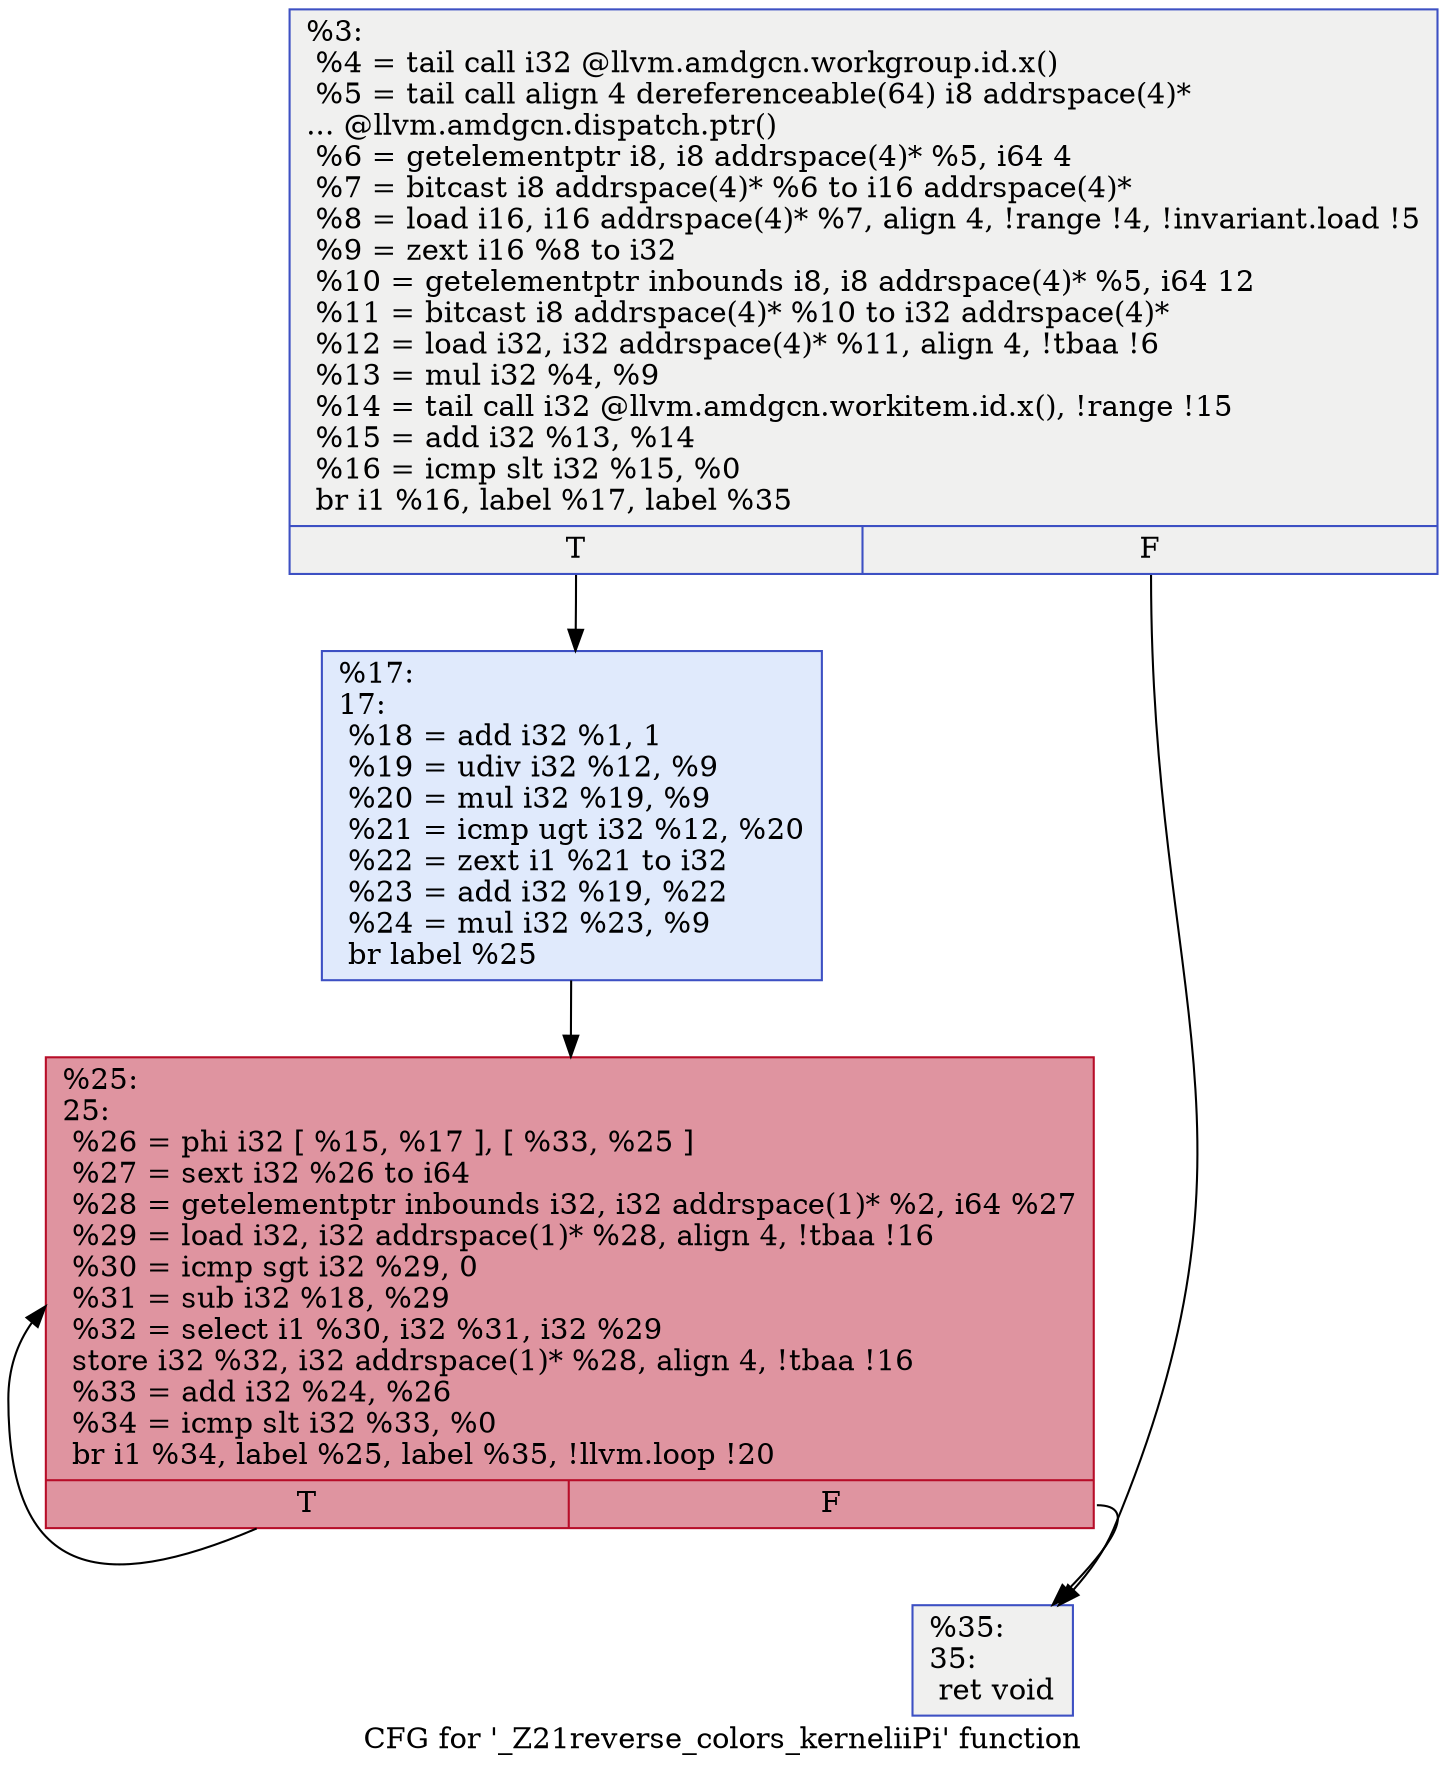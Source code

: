 digraph "CFG for '_Z21reverse_colors_kerneliiPi' function" {
	label="CFG for '_Z21reverse_colors_kerneliiPi' function";

	Node0x59163f0 [shape=record,color="#3d50c3ff", style=filled, fillcolor="#dedcdb70",label="{%3:\l  %4 = tail call i32 @llvm.amdgcn.workgroup.id.x()\l  %5 = tail call align 4 dereferenceable(64) i8 addrspace(4)*\l... @llvm.amdgcn.dispatch.ptr()\l  %6 = getelementptr i8, i8 addrspace(4)* %5, i64 4\l  %7 = bitcast i8 addrspace(4)* %6 to i16 addrspace(4)*\l  %8 = load i16, i16 addrspace(4)* %7, align 4, !range !4, !invariant.load !5\l  %9 = zext i16 %8 to i32\l  %10 = getelementptr inbounds i8, i8 addrspace(4)* %5, i64 12\l  %11 = bitcast i8 addrspace(4)* %10 to i32 addrspace(4)*\l  %12 = load i32, i32 addrspace(4)* %11, align 4, !tbaa !6\l  %13 = mul i32 %4, %9\l  %14 = tail call i32 @llvm.amdgcn.workitem.id.x(), !range !15\l  %15 = add i32 %13, %14\l  %16 = icmp slt i32 %15, %0\l  br i1 %16, label %17, label %35\l|{<s0>T|<s1>F}}"];
	Node0x59163f0:s0 -> Node0x5917d10;
	Node0x59163f0:s1 -> Node0x59186c0;
	Node0x5917d10 [shape=record,color="#3d50c3ff", style=filled, fillcolor="#b9d0f970",label="{%17:\l17:                                               \l  %18 = add i32 %1, 1\l  %19 = udiv i32 %12, %9\l  %20 = mul i32 %19, %9\l  %21 = icmp ugt i32 %12, %20\l  %22 = zext i1 %21 to i32\l  %23 = add i32 %19, %22\l  %24 = mul i32 %23, %9\l  br label %25\l}"];
	Node0x5917d10 -> Node0x5918bd0;
	Node0x5918bd0 [shape=record,color="#b70d28ff", style=filled, fillcolor="#b70d2870",label="{%25:\l25:                                               \l  %26 = phi i32 [ %15, %17 ], [ %33, %25 ]\l  %27 = sext i32 %26 to i64\l  %28 = getelementptr inbounds i32, i32 addrspace(1)* %2, i64 %27\l  %29 = load i32, i32 addrspace(1)* %28, align 4, !tbaa !16\l  %30 = icmp sgt i32 %29, 0\l  %31 = sub i32 %18, %29\l  %32 = select i1 %30, i32 %31, i32 %29\l  store i32 %32, i32 addrspace(1)* %28, align 4, !tbaa !16\l  %33 = add i32 %24, %26\l  %34 = icmp slt i32 %33, %0\l  br i1 %34, label %25, label %35, !llvm.loop !20\l|{<s0>T|<s1>F}}"];
	Node0x5918bd0:s0 -> Node0x5918bd0;
	Node0x5918bd0:s1 -> Node0x59186c0;
	Node0x59186c0 [shape=record,color="#3d50c3ff", style=filled, fillcolor="#dedcdb70",label="{%35:\l35:                                               \l  ret void\l}"];
}

